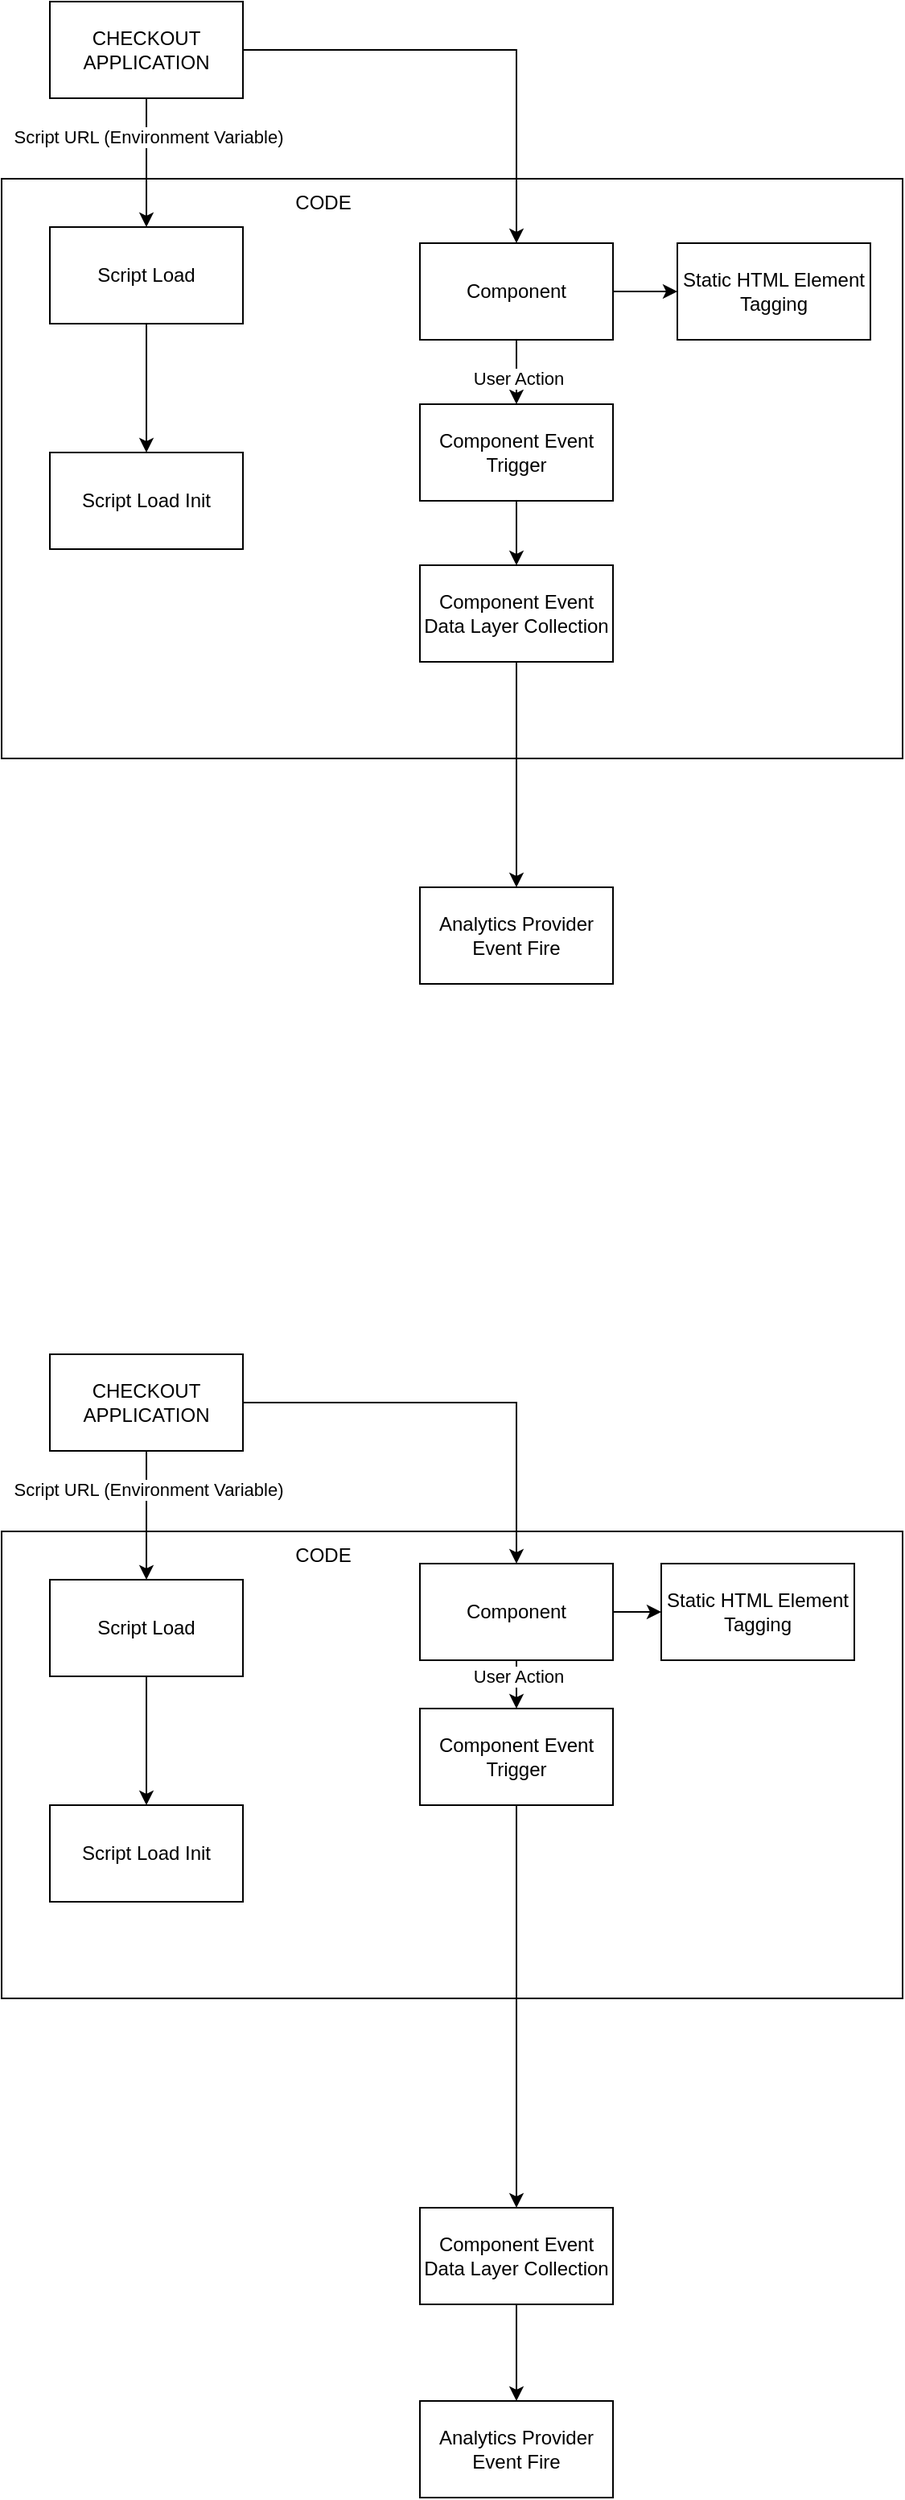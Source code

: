 <mxfile version="26.1.0">
  <diagram name="Page-1" id="Lb7tBCZtK9mgpYrjjlky">
    <mxGraphModel dx="1314" dy="753" grid="1" gridSize="10" guides="1" tooltips="1" connect="1" arrows="1" fold="1" page="1" pageScale="1" pageWidth="827" pageHeight="1169" math="0" shadow="0">
      <root>
        <mxCell id="0" />
        <mxCell id="1" parent="0" />
        <mxCell id="0Q0jQxg_W3pybew-3Bnd-11" value="" style="rounded=0;whiteSpace=wrap;html=1;fillColor=none;" vertex="1" parent="1">
          <mxGeometry x="160" y="240" width="560" height="360" as="geometry" />
        </mxCell>
        <mxCell id="0Q0jQxg_W3pybew-3Bnd-3" value="" style="edgeStyle=orthogonalEdgeStyle;rounded=0;orthogonalLoop=1;jettySize=auto;html=1;" edge="1" parent="1" source="0Q0jQxg_W3pybew-3Bnd-1" target="0Q0jQxg_W3pybew-3Bnd-2">
          <mxGeometry relative="1" as="geometry" />
        </mxCell>
        <mxCell id="0Q0jQxg_W3pybew-3Bnd-12" value="Script URL (Environment Variable)" style="edgeLabel;html=1;align=center;verticalAlign=middle;resizable=0;points=[];" vertex="1" connectable="0" parent="0Q0jQxg_W3pybew-3Bnd-3">
          <mxGeometry x="-0.4" y="1" relative="1" as="geometry">
            <mxPoint as="offset" />
          </mxGeometry>
        </mxCell>
        <mxCell id="0Q0jQxg_W3pybew-3Bnd-1" value="CHECKOUT&lt;br&gt;APPLICATION" style="rounded=0;whiteSpace=wrap;html=1;" vertex="1" parent="1">
          <mxGeometry x="190" y="130" width="120" height="60" as="geometry" />
        </mxCell>
        <mxCell id="0Q0jQxg_W3pybew-3Bnd-5" value="" style="edgeStyle=orthogonalEdgeStyle;rounded=0;orthogonalLoop=1;jettySize=auto;html=1;" edge="1" parent="1" source="0Q0jQxg_W3pybew-3Bnd-2" target="0Q0jQxg_W3pybew-3Bnd-4">
          <mxGeometry relative="1" as="geometry" />
        </mxCell>
        <mxCell id="0Q0jQxg_W3pybew-3Bnd-2" value="Script Load" style="rounded=0;whiteSpace=wrap;html=1;" vertex="1" parent="1">
          <mxGeometry x="190" y="270" width="120" height="60" as="geometry" />
        </mxCell>
        <mxCell id="0Q0jQxg_W3pybew-3Bnd-4" value="Script Load Init" style="rounded=0;whiteSpace=wrap;html=1;" vertex="1" parent="1">
          <mxGeometry x="190" y="410" width="120" height="60" as="geometry" />
        </mxCell>
        <mxCell id="0Q0jQxg_W3pybew-3Bnd-13" style="edgeStyle=orthogonalEdgeStyle;rounded=0;orthogonalLoop=1;jettySize=auto;html=1;entryX=0.5;entryY=0;entryDx=0;entryDy=0;" edge="1" parent="1" source="0Q0jQxg_W3pybew-3Bnd-8" target="0Q0jQxg_W3pybew-3Bnd-9">
          <mxGeometry relative="1" as="geometry" />
        </mxCell>
        <mxCell id="0Q0jQxg_W3pybew-3Bnd-8" value="Component Event Trigger" style="rounded=0;whiteSpace=wrap;html=1;" vertex="1" parent="1">
          <mxGeometry x="420" y="380" width="120" height="60" as="geometry" />
        </mxCell>
        <mxCell id="0Q0jQxg_W3pybew-3Bnd-14" style="edgeStyle=orthogonalEdgeStyle;rounded=0;orthogonalLoop=1;jettySize=auto;html=1;entryX=0.5;entryY=0;entryDx=0;entryDy=0;" edge="1" parent="1" source="0Q0jQxg_W3pybew-3Bnd-9" target="0Q0jQxg_W3pybew-3Bnd-10">
          <mxGeometry relative="1" as="geometry" />
        </mxCell>
        <mxCell id="0Q0jQxg_W3pybew-3Bnd-9" value="Component Event Data Layer Collection" style="rounded=0;whiteSpace=wrap;html=1;" vertex="1" parent="1">
          <mxGeometry x="420" y="480" width="120" height="60" as="geometry" />
        </mxCell>
        <mxCell id="0Q0jQxg_W3pybew-3Bnd-10" value="Analytics Provider Event Fire" style="rounded=0;whiteSpace=wrap;html=1;" vertex="1" parent="1">
          <mxGeometry x="420" y="680" width="120" height="60" as="geometry" />
        </mxCell>
        <mxCell id="0Q0jQxg_W3pybew-3Bnd-15" style="edgeStyle=orthogonalEdgeStyle;rounded=0;orthogonalLoop=1;jettySize=auto;html=1;entryX=0.5;entryY=0;entryDx=0;entryDy=0;" edge="1" parent="1" source="0Q0jQxg_W3pybew-3Bnd-1" target="0Q0jQxg_W3pybew-3Bnd-18">
          <mxGeometry relative="1" as="geometry">
            <mxPoint x="480" y="311" as="targetPoint" />
            <Array as="points">
              <mxPoint x="480" y="160" />
            </Array>
          </mxGeometry>
        </mxCell>
        <mxCell id="0Q0jQxg_W3pybew-3Bnd-17" value="CODE" style="text;html=1;align=center;verticalAlign=middle;whiteSpace=wrap;rounded=0;" vertex="1" parent="1">
          <mxGeometry x="330" y="240" width="60" height="30" as="geometry" />
        </mxCell>
        <mxCell id="0Q0jQxg_W3pybew-3Bnd-19" style="edgeStyle=orthogonalEdgeStyle;rounded=0;orthogonalLoop=1;jettySize=auto;html=1;entryX=0.5;entryY=0;entryDx=0;entryDy=0;" edge="1" parent="1" source="0Q0jQxg_W3pybew-3Bnd-18" target="0Q0jQxg_W3pybew-3Bnd-8">
          <mxGeometry relative="1" as="geometry" />
        </mxCell>
        <mxCell id="0Q0jQxg_W3pybew-3Bnd-20" value="User Action" style="edgeLabel;html=1;align=center;verticalAlign=middle;resizable=0;points=[];" vertex="1" connectable="0" parent="0Q0jQxg_W3pybew-3Bnd-19">
          <mxGeometry x="0.2" y="1" relative="1" as="geometry">
            <mxPoint as="offset" />
          </mxGeometry>
        </mxCell>
        <mxCell id="0Q0jQxg_W3pybew-3Bnd-22" style="edgeStyle=orthogonalEdgeStyle;rounded=0;orthogonalLoop=1;jettySize=auto;html=1;entryX=0;entryY=0.5;entryDx=0;entryDy=0;" edge="1" parent="1" source="0Q0jQxg_W3pybew-3Bnd-18" target="0Q0jQxg_W3pybew-3Bnd-21">
          <mxGeometry relative="1" as="geometry" />
        </mxCell>
        <mxCell id="0Q0jQxg_W3pybew-3Bnd-18" value="Component" style="rounded=0;whiteSpace=wrap;html=1;" vertex="1" parent="1">
          <mxGeometry x="420" y="280" width="120" height="60" as="geometry" />
        </mxCell>
        <mxCell id="0Q0jQxg_W3pybew-3Bnd-21" value="Static HTML Element Tagging" style="rounded=0;whiteSpace=wrap;html=1;" vertex="1" parent="1">
          <mxGeometry x="580" y="280" width="120" height="60" as="geometry" />
        </mxCell>
        <mxCell id="0Q0jQxg_W3pybew-3Bnd-23" value="" style="rounded=0;whiteSpace=wrap;html=1;fillColor=none;" vertex="1" parent="1">
          <mxGeometry x="160" y="1080" width="560" height="290" as="geometry" />
        </mxCell>
        <mxCell id="0Q0jQxg_W3pybew-3Bnd-24" value="" style="edgeStyle=orthogonalEdgeStyle;rounded=0;orthogonalLoop=1;jettySize=auto;html=1;" edge="1" parent="1" source="0Q0jQxg_W3pybew-3Bnd-26" target="0Q0jQxg_W3pybew-3Bnd-28">
          <mxGeometry relative="1" as="geometry" />
        </mxCell>
        <mxCell id="0Q0jQxg_W3pybew-3Bnd-25" value="Script URL (Environment Variable)" style="edgeLabel;html=1;align=center;verticalAlign=middle;resizable=0;points=[];" vertex="1" connectable="0" parent="0Q0jQxg_W3pybew-3Bnd-24">
          <mxGeometry x="-0.4" y="1" relative="1" as="geometry">
            <mxPoint as="offset" />
          </mxGeometry>
        </mxCell>
        <mxCell id="0Q0jQxg_W3pybew-3Bnd-26" value="CHECKOUT&lt;br&gt;APPLICATION" style="rounded=0;whiteSpace=wrap;html=1;" vertex="1" parent="1">
          <mxGeometry x="190" y="970" width="120" height="60" as="geometry" />
        </mxCell>
        <mxCell id="0Q0jQxg_W3pybew-3Bnd-27" value="" style="edgeStyle=orthogonalEdgeStyle;rounded=0;orthogonalLoop=1;jettySize=auto;html=1;" edge="1" parent="1" source="0Q0jQxg_W3pybew-3Bnd-28" target="0Q0jQxg_W3pybew-3Bnd-29">
          <mxGeometry relative="1" as="geometry" />
        </mxCell>
        <mxCell id="0Q0jQxg_W3pybew-3Bnd-28" value="Script Load" style="rounded=0;whiteSpace=wrap;html=1;" vertex="1" parent="1">
          <mxGeometry x="190" y="1110" width="120" height="60" as="geometry" />
        </mxCell>
        <mxCell id="0Q0jQxg_W3pybew-3Bnd-29" value="Script Load Init" style="rounded=0;whiteSpace=wrap;html=1;" vertex="1" parent="1">
          <mxGeometry x="190" y="1250" width="120" height="60" as="geometry" />
        </mxCell>
        <mxCell id="0Q0jQxg_W3pybew-3Bnd-30" style="edgeStyle=orthogonalEdgeStyle;rounded=0;orthogonalLoop=1;jettySize=auto;html=1;entryX=0.5;entryY=0;entryDx=0;entryDy=0;" edge="1" parent="1" source="0Q0jQxg_W3pybew-3Bnd-31" target="0Q0jQxg_W3pybew-3Bnd-33">
          <mxGeometry relative="1" as="geometry" />
        </mxCell>
        <mxCell id="0Q0jQxg_W3pybew-3Bnd-31" value="Component Event Trigger" style="rounded=0;whiteSpace=wrap;html=1;" vertex="1" parent="1">
          <mxGeometry x="420" y="1190" width="120" height="60" as="geometry" />
        </mxCell>
        <mxCell id="0Q0jQxg_W3pybew-3Bnd-32" style="edgeStyle=orthogonalEdgeStyle;rounded=0;orthogonalLoop=1;jettySize=auto;html=1;entryX=0.5;entryY=0;entryDx=0;entryDy=0;" edge="1" parent="1" source="0Q0jQxg_W3pybew-3Bnd-33" target="0Q0jQxg_W3pybew-3Bnd-34">
          <mxGeometry relative="1" as="geometry" />
        </mxCell>
        <mxCell id="0Q0jQxg_W3pybew-3Bnd-33" value="Component Event Data Layer Collection" style="rounded=0;whiteSpace=wrap;html=1;" vertex="1" parent="1">
          <mxGeometry x="420" y="1500" width="120" height="60" as="geometry" />
        </mxCell>
        <mxCell id="0Q0jQxg_W3pybew-3Bnd-34" value="Analytics Provider Event Fire" style="rounded=0;whiteSpace=wrap;html=1;" vertex="1" parent="1">
          <mxGeometry x="420" y="1620" width="120" height="60" as="geometry" />
        </mxCell>
        <mxCell id="0Q0jQxg_W3pybew-3Bnd-35" style="edgeStyle=orthogonalEdgeStyle;rounded=0;orthogonalLoop=1;jettySize=auto;html=1;entryX=0.5;entryY=0;entryDx=0;entryDy=0;" edge="1" parent="1" source="0Q0jQxg_W3pybew-3Bnd-26" target="0Q0jQxg_W3pybew-3Bnd-40">
          <mxGeometry relative="1" as="geometry">
            <mxPoint x="480" y="1151" as="targetPoint" />
            <Array as="points">
              <mxPoint x="480" y="1000" />
            </Array>
          </mxGeometry>
        </mxCell>
        <mxCell id="0Q0jQxg_W3pybew-3Bnd-36" value="CODE" style="text;html=1;align=center;verticalAlign=middle;whiteSpace=wrap;rounded=0;" vertex="1" parent="1">
          <mxGeometry x="330" y="1080" width="60" height="30" as="geometry" />
        </mxCell>
        <mxCell id="0Q0jQxg_W3pybew-3Bnd-37" style="edgeStyle=orthogonalEdgeStyle;rounded=0;orthogonalLoop=1;jettySize=auto;html=1;entryX=0.5;entryY=0;entryDx=0;entryDy=0;" edge="1" parent="1" source="0Q0jQxg_W3pybew-3Bnd-40" target="0Q0jQxg_W3pybew-3Bnd-31">
          <mxGeometry relative="1" as="geometry" />
        </mxCell>
        <mxCell id="0Q0jQxg_W3pybew-3Bnd-38" value="User Action" style="edgeLabel;html=1;align=center;verticalAlign=middle;resizable=0;points=[];" vertex="1" connectable="0" parent="0Q0jQxg_W3pybew-3Bnd-37">
          <mxGeometry x="0.2" y="1" relative="1" as="geometry">
            <mxPoint as="offset" />
          </mxGeometry>
        </mxCell>
        <mxCell id="0Q0jQxg_W3pybew-3Bnd-39" style="edgeStyle=orthogonalEdgeStyle;rounded=0;orthogonalLoop=1;jettySize=auto;html=1;entryX=0;entryY=0.5;entryDx=0;entryDy=0;" edge="1" parent="1" source="0Q0jQxg_W3pybew-3Bnd-40" target="0Q0jQxg_W3pybew-3Bnd-41">
          <mxGeometry relative="1" as="geometry" />
        </mxCell>
        <mxCell id="0Q0jQxg_W3pybew-3Bnd-40" value="Component" style="rounded=0;whiteSpace=wrap;html=1;" vertex="1" parent="1">
          <mxGeometry x="420" y="1100" width="120" height="60" as="geometry" />
        </mxCell>
        <mxCell id="0Q0jQxg_W3pybew-3Bnd-41" value="Static HTML Element Tagging" style="rounded=0;whiteSpace=wrap;html=1;" vertex="1" parent="1">
          <mxGeometry x="570" y="1100" width="120" height="60" as="geometry" />
        </mxCell>
      </root>
    </mxGraphModel>
  </diagram>
</mxfile>
